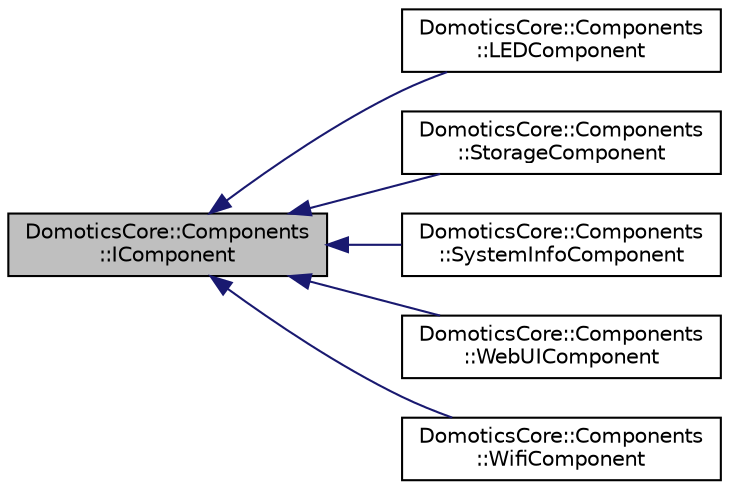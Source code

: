 digraph "DomoticsCore::Components::IComponent"
{
 // LATEX_PDF_SIZE
  edge [fontname="Helvetica",fontsize="10",labelfontname="Helvetica",labelfontsize="10"];
  node [fontname="Helvetica",fontsize="10",shape=record];
  rankdir="LR";
  Node1 [label="DomoticsCore::Components\l::IComponent",height=0.2,width=0.4,color="black", fillcolor="grey75", style="filled", fontcolor="black",tooltip="Base interface for all DomoticsCore components Provides lifecycle management, dependency resolution,..."];
  Node1 -> Node2 [dir="back",color="midnightblue",fontsize="10",style="solid",fontname="Helvetica"];
  Node2 [label="DomoticsCore::Components\l::LEDComponent",height=0.2,width=0.4,color="black", fillcolor="white", style="filled",URL="$classDomoticsCore_1_1Components_1_1LEDComponent.html",tooltip="Drives one or more LEDs (single-color or RGB) with PWM brightness and effects."];
  Node1 -> Node3 [dir="back",color="midnightblue",fontsize="10",style="solid",fontname="Helvetica"];
  Node3 [label="DomoticsCore::Components\l::StorageComponent",height=0.2,width=0.4,color="black", fillcolor="white", style="filled",URL="$classDomoticsCore_1_1Components_1_1StorageComponent.html",tooltip="Key-value storage manager wrapping ESP32 Preferences with caching and maintenance."];
  Node1 -> Node4 [dir="back",color="midnightblue",fontsize="10",style="solid",fontname="Helvetica"];
  Node4 [label="DomoticsCore::Components\l::SystemInfoComponent",height=0.2,width=0.4,color="black", fillcolor="white", style="filled",URL="$classDomoticsCore_1_1Components_1_1SystemInfoComponent.html",tooltip="Core System Information Component Provides system metrics and hardware information without WebUI depe..."];
  Node1 -> Node5 [dir="back",color="midnightblue",fontsize="10",style="solid",fontname="Helvetica"];
  Node5 [label="DomoticsCore::Components\l::WebUIComponent",height=0.2,width=0.4,color="black", fillcolor="white", style="filled",URL="$classDomoticsCore_1_1Components_1_1WebUIComponent.html",tooltip="Async web server + WebSocket frontend that aggregates IWebUIProvider contexts."];
  Node1 -> Node6 [dir="back",color="midnightblue",fontsize="10",style="solid",fontname="Helvetica"];
  Node6 [label="DomoticsCore::Components\l::WifiComponent",height=0.2,width=0.4,color="black", fillcolor="white", style="filled",URL="$classDomoticsCore_1_1Components_1_1WifiComponent.html",tooltip="Manages WiFi connectivity for ESP32, including STA/AP modes and async scanning."];
}
